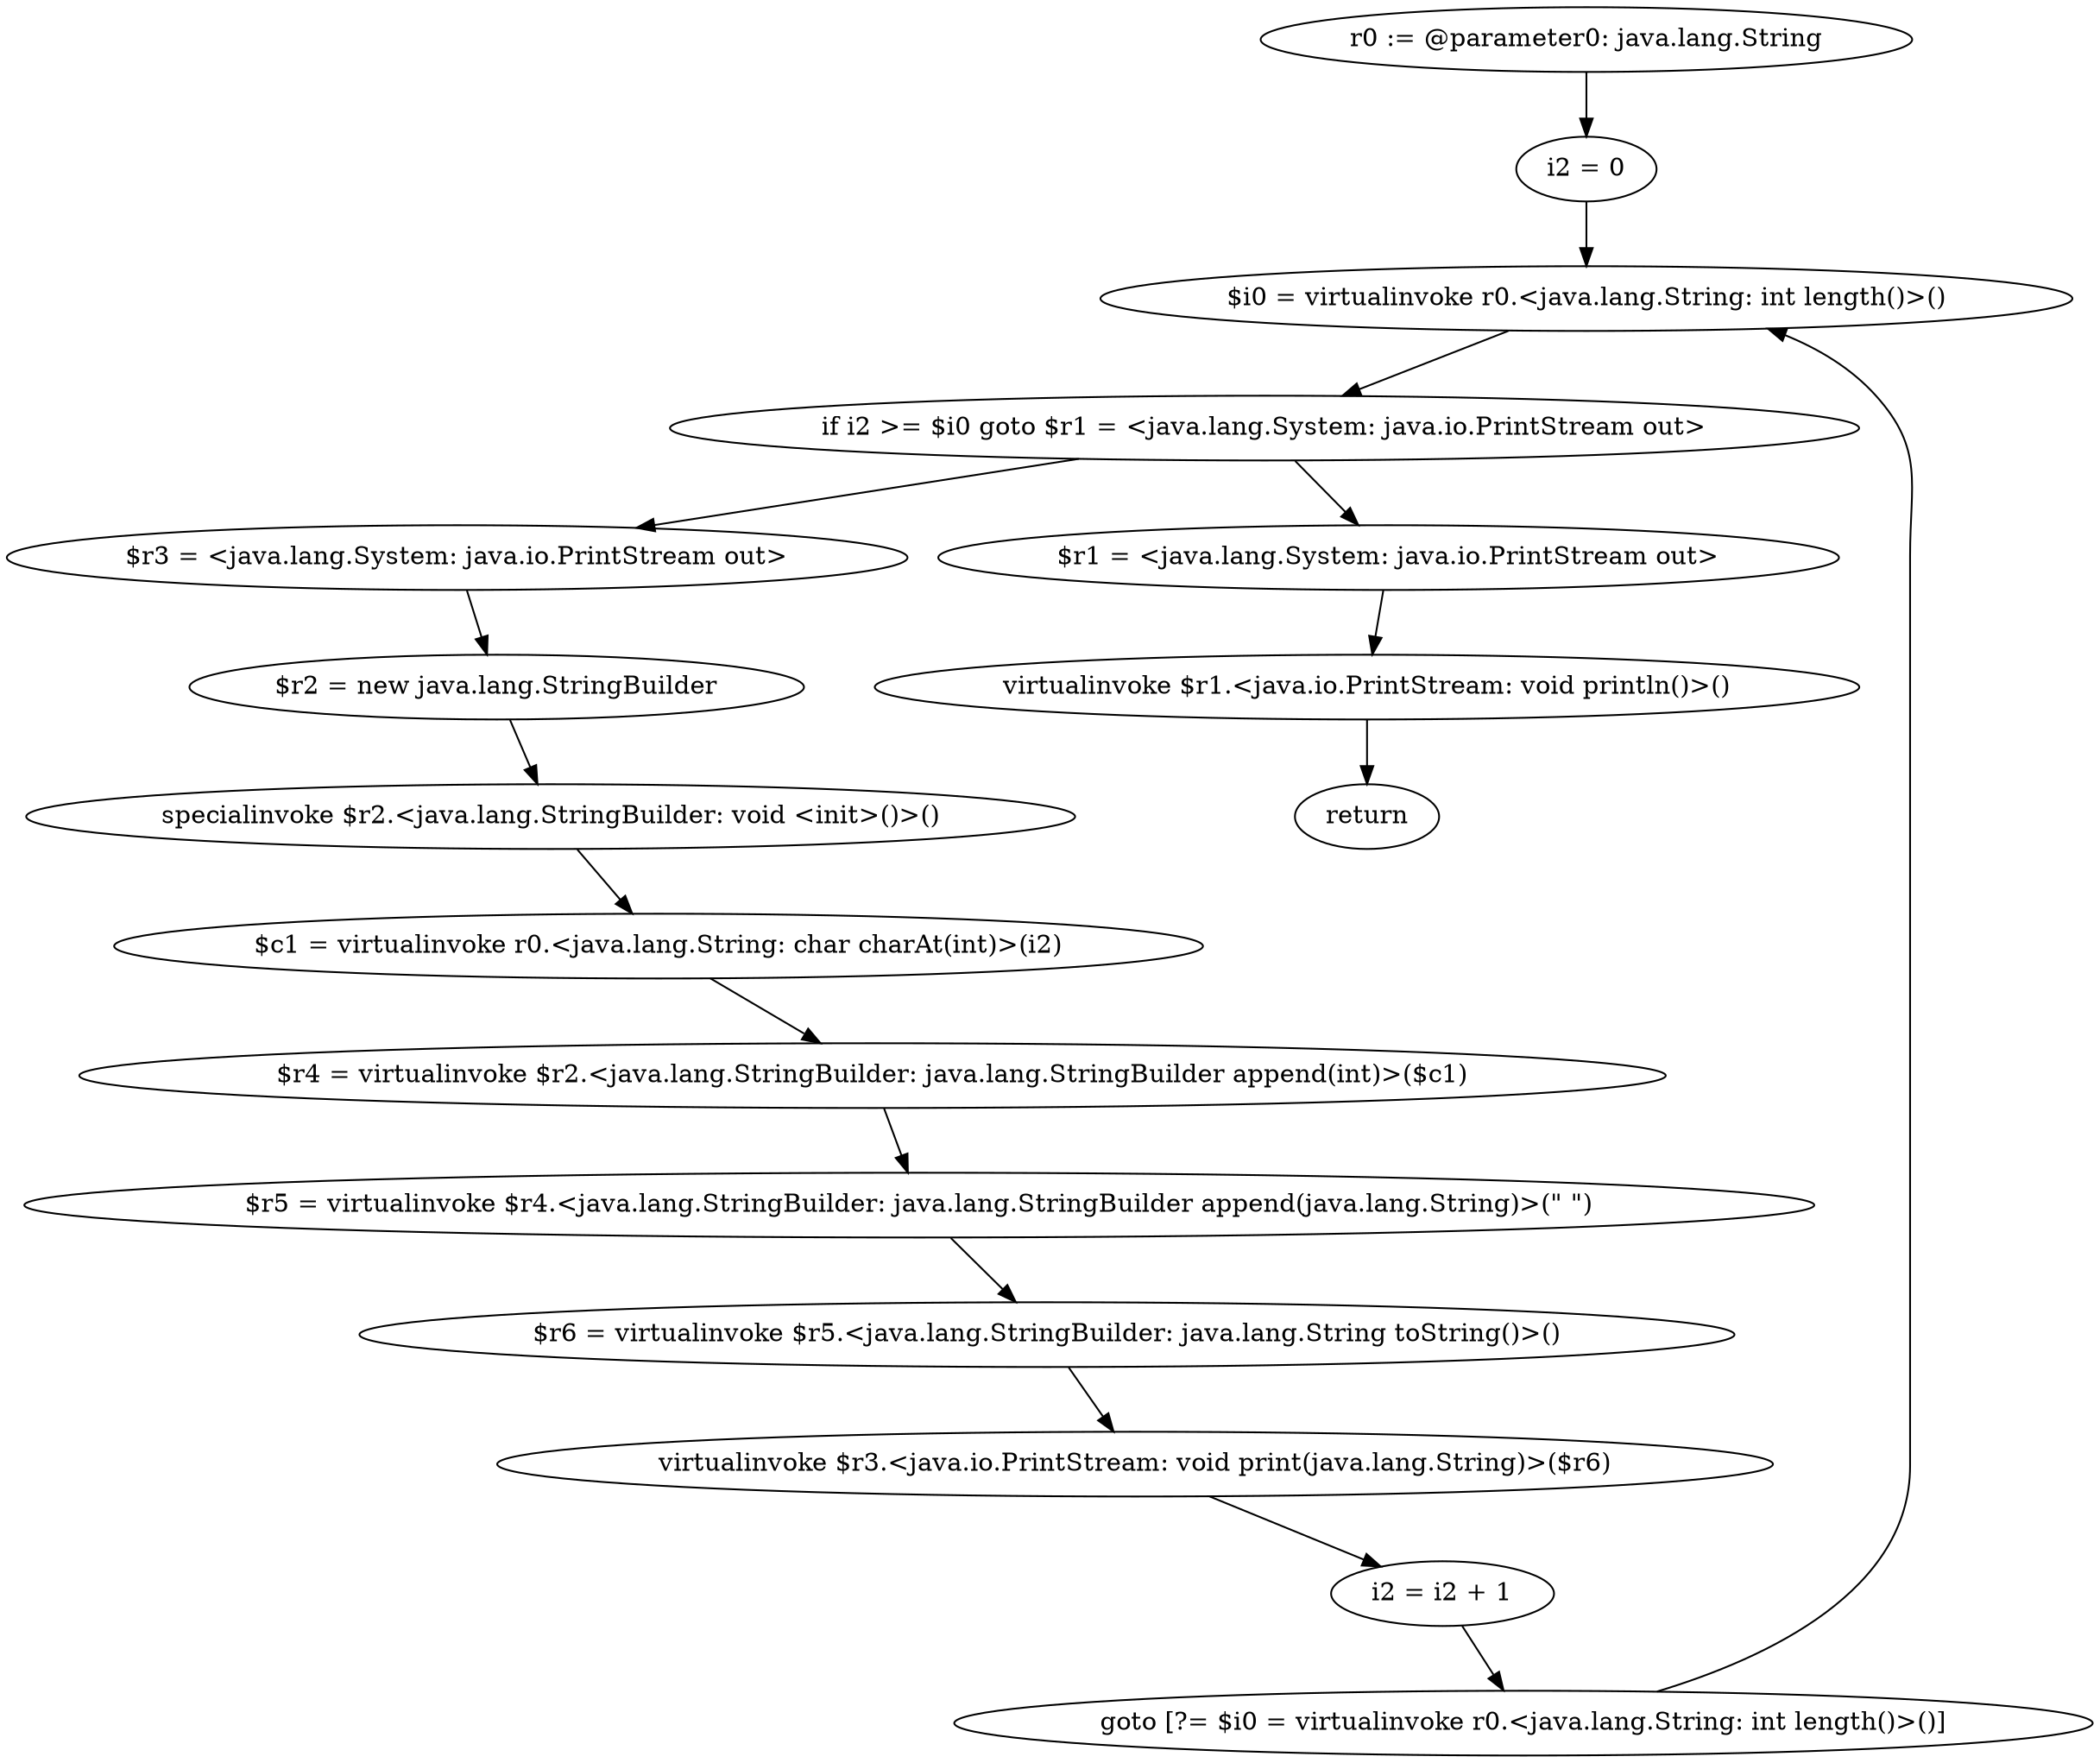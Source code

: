 digraph "unitGraph" {
    "r0 := @parameter0: java.lang.String"
    "i2 = 0"
    "$i0 = virtualinvoke r0.<java.lang.String: int length()>()"
    "if i2 >= $i0 goto $r1 = <java.lang.System: java.io.PrintStream out>"
    "$r3 = <java.lang.System: java.io.PrintStream out>"
    "$r2 = new java.lang.StringBuilder"
    "specialinvoke $r2.<java.lang.StringBuilder: void <init>()>()"
    "$c1 = virtualinvoke r0.<java.lang.String: char charAt(int)>(i2)"
    "$r4 = virtualinvoke $r2.<java.lang.StringBuilder: java.lang.StringBuilder append(int)>($c1)"
    "$r5 = virtualinvoke $r4.<java.lang.StringBuilder: java.lang.StringBuilder append(java.lang.String)>(\" \")"
    "$r6 = virtualinvoke $r5.<java.lang.StringBuilder: java.lang.String toString()>()"
    "virtualinvoke $r3.<java.io.PrintStream: void print(java.lang.String)>($r6)"
    "i2 = i2 + 1"
    "goto [?= $i0 = virtualinvoke r0.<java.lang.String: int length()>()]"
    "$r1 = <java.lang.System: java.io.PrintStream out>"
    "virtualinvoke $r1.<java.io.PrintStream: void println()>()"
    "return"
    "r0 := @parameter0: java.lang.String"->"i2 = 0";
    "i2 = 0"->"$i0 = virtualinvoke r0.<java.lang.String: int length()>()";
    "$i0 = virtualinvoke r0.<java.lang.String: int length()>()"->"if i2 >= $i0 goto $r1 = <java.lang.System: java.io.PrintStream out>";
    "if i2 >= $i0 goto $r1 = <java.lang.System: java.io.PrintStream out>"->"$r3 = <java.lang.System: java.io.PrintStream out>";
    "if i2 >= $i0 goto $r1 = <java.lang.System: java.io.PrintStream out>"->"$r1 = <java.lang.System: java.io.PrintStream out>";
    "$r3 = <java.lang.System: java.io.PrintStream out>"->"$r2 = new java.lang.StringBuilder";
    "$r2 = new java.lang.StringBuilder"->"specialinvoke $r2.<java.lang.StringBuilder: void <init>()>()";
    "specialinvoke $r2.<java.lang.StringBuilder: void <init>()>()"->"$c1 = virtualinvoke r0.<java.lang.String: char charAt(int)>(i2)";
    "$c1 = virtualinvoke r0.<java.lang.String: char charAt(int)>(i2)"->"$r4 = virtualinvoke $r2.<java.lang.StringBuilder: java.lang.StringBuilder append(int)>($c1)";
    "$r4 = virtualinvoke $r2.<java.lang.StringBuilder: java.lang.StringBuilder append(int)>($c1)"->"$r5 = virtualinvoke $r4.<java.lang.StringBuilder: java.lang.StringBuilder append(java.lang.String)>(\" \")";
    "$r5 = virtualinvoke $r4.<java.lang.StringBuilder: java.lang.StringBuilder append(java.lang.String)>(\" \")"->"$r6 = virtualinvoke $r5.<java.lang.StringBuilder: java.lang.String toString()>()";
    "$r6 = virtualinvoke $r5.<java.lang.StringBuilder: java.lang.String toString()>()"->"virtualinvoke $r3.<java.io.PrintStream: void print(java.lang.String)>($r6)";
    "virtualinvoke $r3.<java.io.PrintStream: void print(java.lang.String)>($r6)"->"i2 = i2 + 1";
    "i2 = i2 + 1"->"goto [?= $i0 = virtualinvoke r0.<java.lang.String: int length()>()]";
    "goto [?= $i0 = virtualinvoke r0.<java.lang.String: int length()>()]"->"$i0 = virtualinvoke r0.<java.lang.String: int length()>()";
    "$r1 = <java.lang.System: java.io.PrintStream out>"->"virtualinvoke $r1.<java.io.PrintStream: void println()>()";
    "virtualinvoke $r1.<java.io.PrintStream: void println()>()"->"return";
}
